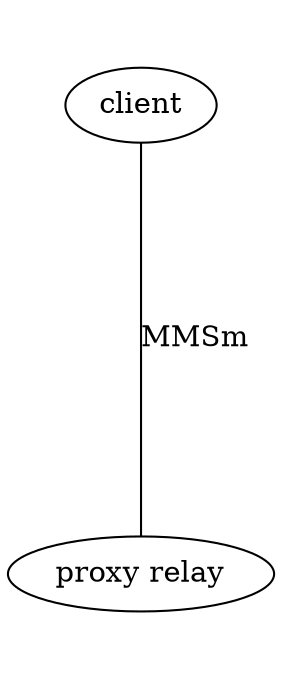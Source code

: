 graph client {

	graph [
		fontsize=24
		ratio=2.5
	];

	"client" -- "proxy relay" [label="MMSm"];

}
